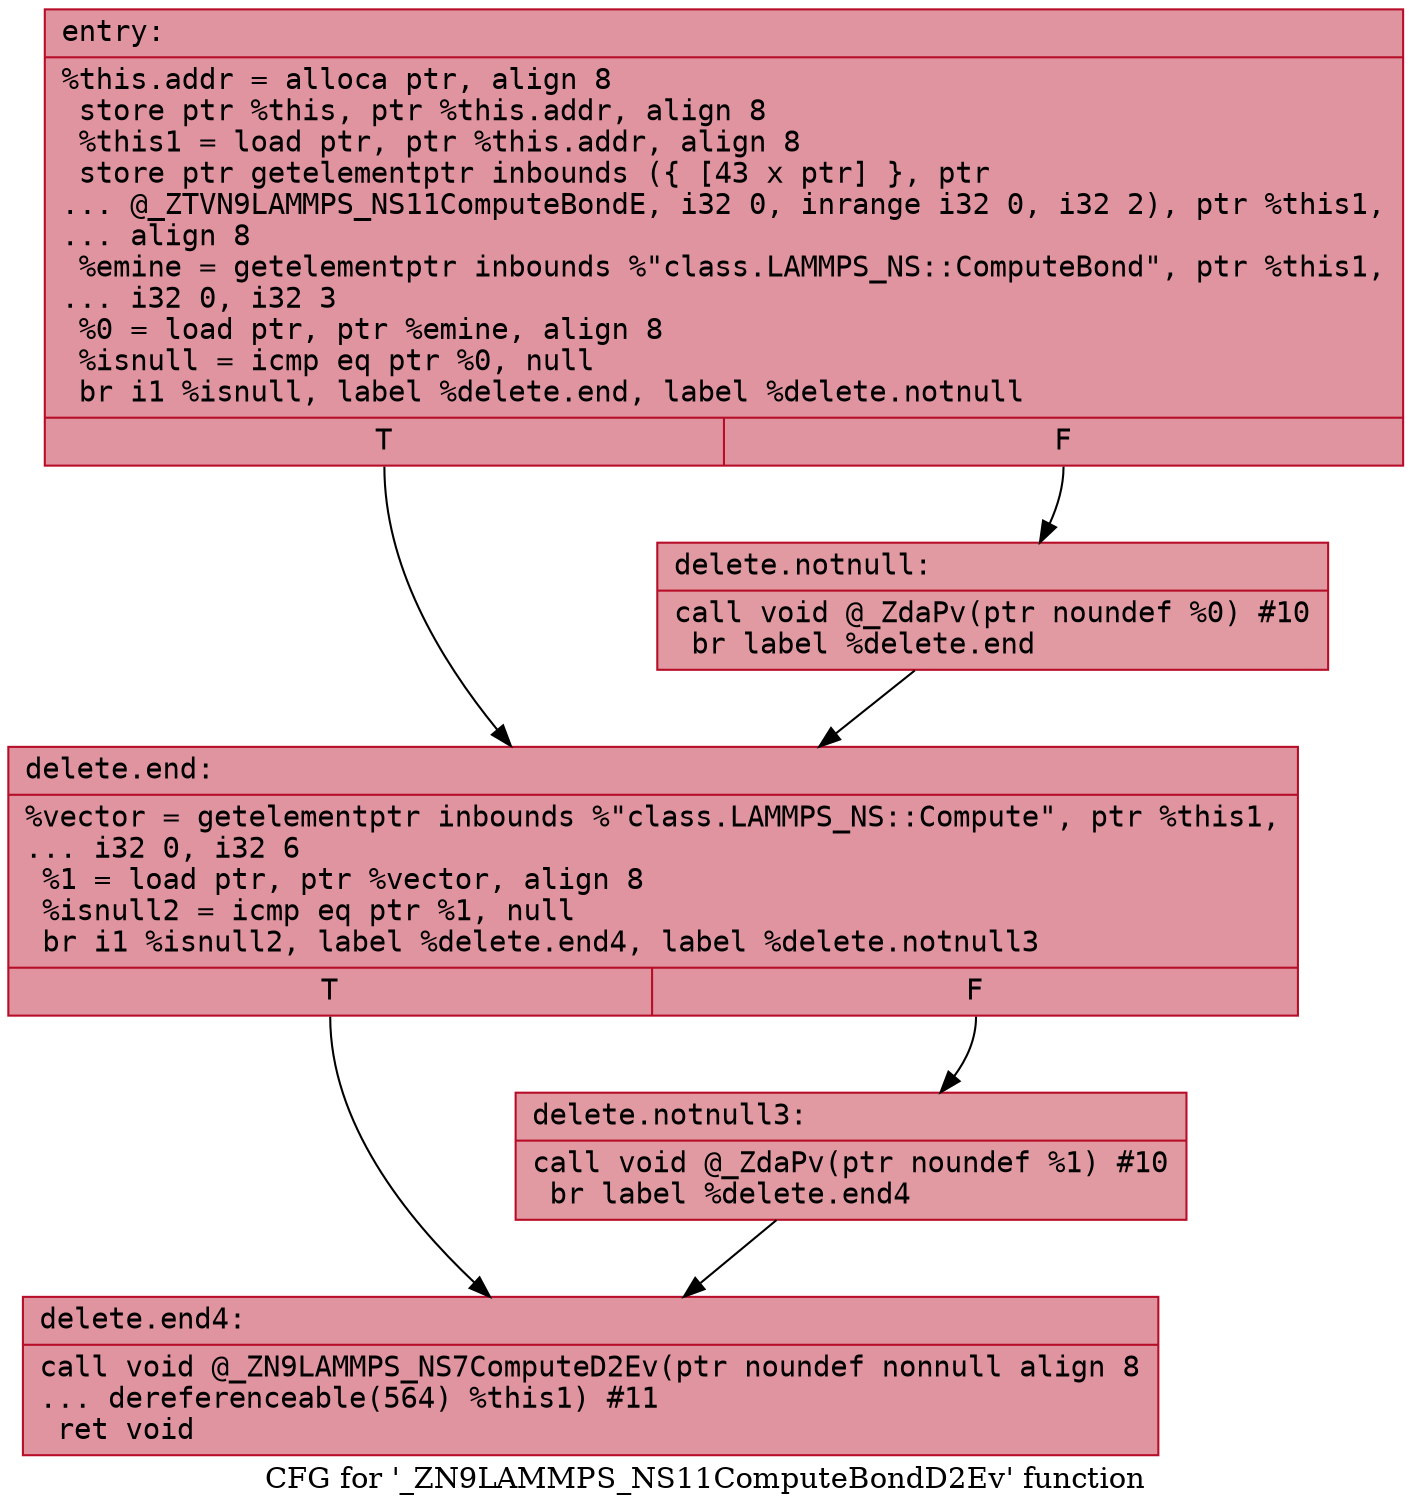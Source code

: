 digraph "CFG for '_ZN9LAMMPS_NS11ComputeBondD2Ev' function" {
	label="CFG for '_ZN9LAMMPS_NS11ComputeBondD2Ev' function";

	Node0x555b7c8cc210 [shape=record,color="#b70d28ff", style=filled, fillcolor="#b70d2870" fontname="Courier",label="{entry:\l|  %this.addr = alloca ptr, align 8\l  store ptr %this, ptr %this.addr, align 8\l  %this1 = load ptr, ptr %this.addr, align 8\l  store ptr getelementptr inbounds (\{ [43 x ptr] \}, ptr\l... @_ZTVN9LAMMPS_NS11ComputeBondE, i32 0, inrange i32 0, i32 2), ptr %this1,\l... align 8\l  %emine = getelementptr inbounds %\"class.LAMMPS_NS::ComputeBond\", ptr %this1,\l... i32 0, i32 3\l  %0 = load ptr, ptr %emine, align 8\l  %isnull = icmp eq ptr %0, null\l  br i1 %isnull, label %delete.end, label %delete.notnull\l|{<s0>T|<s1>F}}"];
	Node0x555b7c8cc210:s0 -> Node0x555b7c8cc590[tooltip="entry -> delete.end\nProbability 37.50%" ];
	Node0x555b7c8cc210:s1 -> Node0x555b7c8cc5e0[tooltip="entry -> delete.notnull\nProbability 62.50%" ];
	Node0x555b7c8cc5e0 [shape=record,color="#b70d28ff", style=filled, fillcolor="#bb1b2c70" fontname="Courier",label="{delete.notnull:\l|  call void @_ZdaPv(ptr noundef %0) #10\l  br label %delete.end\l}"];
	Node0x555b7c8cc5e0 -> Node0x555b7c8cc590[tooltip="delete.notnull -> delete.end\nProbability 100.00%" ];
	Node0x555b7c8cc590 [shape=record,color="#b70d28ff", style=filled, fillcolor="#b70d2870" fontname="Courier",label="{delete.end:\l|  %vector = getelementptr inbounds %\"class.LAMMPS_NS::Compute\", ptr %this1,\l... i32 0, i32 6\l  %1 = load ptr, ptr %vector, align 8\l  %isnull2 = icmp eq ptr %1, null\l  br i1 %isnull2, label %delete.end4, label %delete.notnull3\l|{<s0>T|<s1>F}}"];
	Node0x555b7c8cc590:s0 -> Node0x555b7c8cc9f0[tooltip="delete.end -> delete.end4\nProbability 37.50%" ];
	Node0x555b7c8cc590:s1 -> Node0x555b7c8cca70[tooltip="delete.end -> delete.notnull3\nProbability 62.50%" ];
	Node0x555b7c8cca70 [shape=record,color="#b70d28ff", style=filled, fillcolor="#bb1b2c70" fontname="Courier",label="{delete.notnull3:\l|  call void @_ZdaPv(ptr noundef %1) #10\l  br label %delete.end4\l}"];
	Node0x555b7c8cca70 -> Node0x555b7c8cc9f0[tooltip="delete.notnull3 -> delete.end4\nProbability 100.00%" ];
	Node0x555b7c8cc9f0 [shape=record,color="#b70d28ff", style=filled, fillcolor="#b70d2870" fontname="Courier",label="{delete.end4:\l|  call void @_ZN9LAMMPS_NS7ComputeD2Ev(ptr noundef nonnull align 8\l... dereferenceable(564) %this1) #11\l  ret void\l}"];
}

